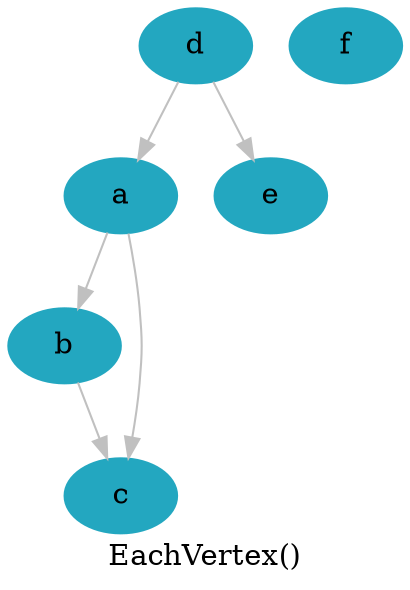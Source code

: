 digraph G {
  node [color="grey"]
  edge [color="grey"]
  a -> b -> c;
  a -> c;
  d -> a;
  d -> e;
  a [style=filled,color="#23A7C0"];
  b [style=filled,color="#23A7C0"];
  c [style=filled,color="#23A7C0"];
  d [style=filled,color="#23A7C0"];
  e [style=filled,color="#23A7C0"];
  f [style=filled,color="#23A7C0"];
  label="EachVertex()"
}
